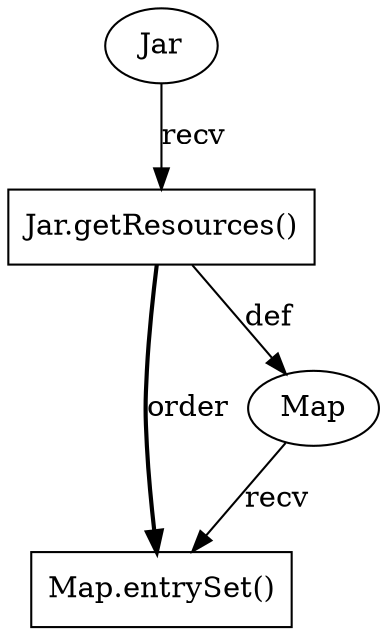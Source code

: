 digraph "AUG" {

  1 [ label="Map.entrySet()" shape="box" ];
  2 [ label="Map" shape="ellipse" ];
  3 [ label="Jar.getResources()" shape="box" ];
  4 [ label="Jar" shape="ellipse" ];
  3 -> 1 [ label="order" style="bold" ];
  2 -> 1 [ label="recv" style="solid" ];
  3 -> 2 [ label="def" style="solid" ];
  4 -> 3 [ label="recv" style="solid" ];
}
